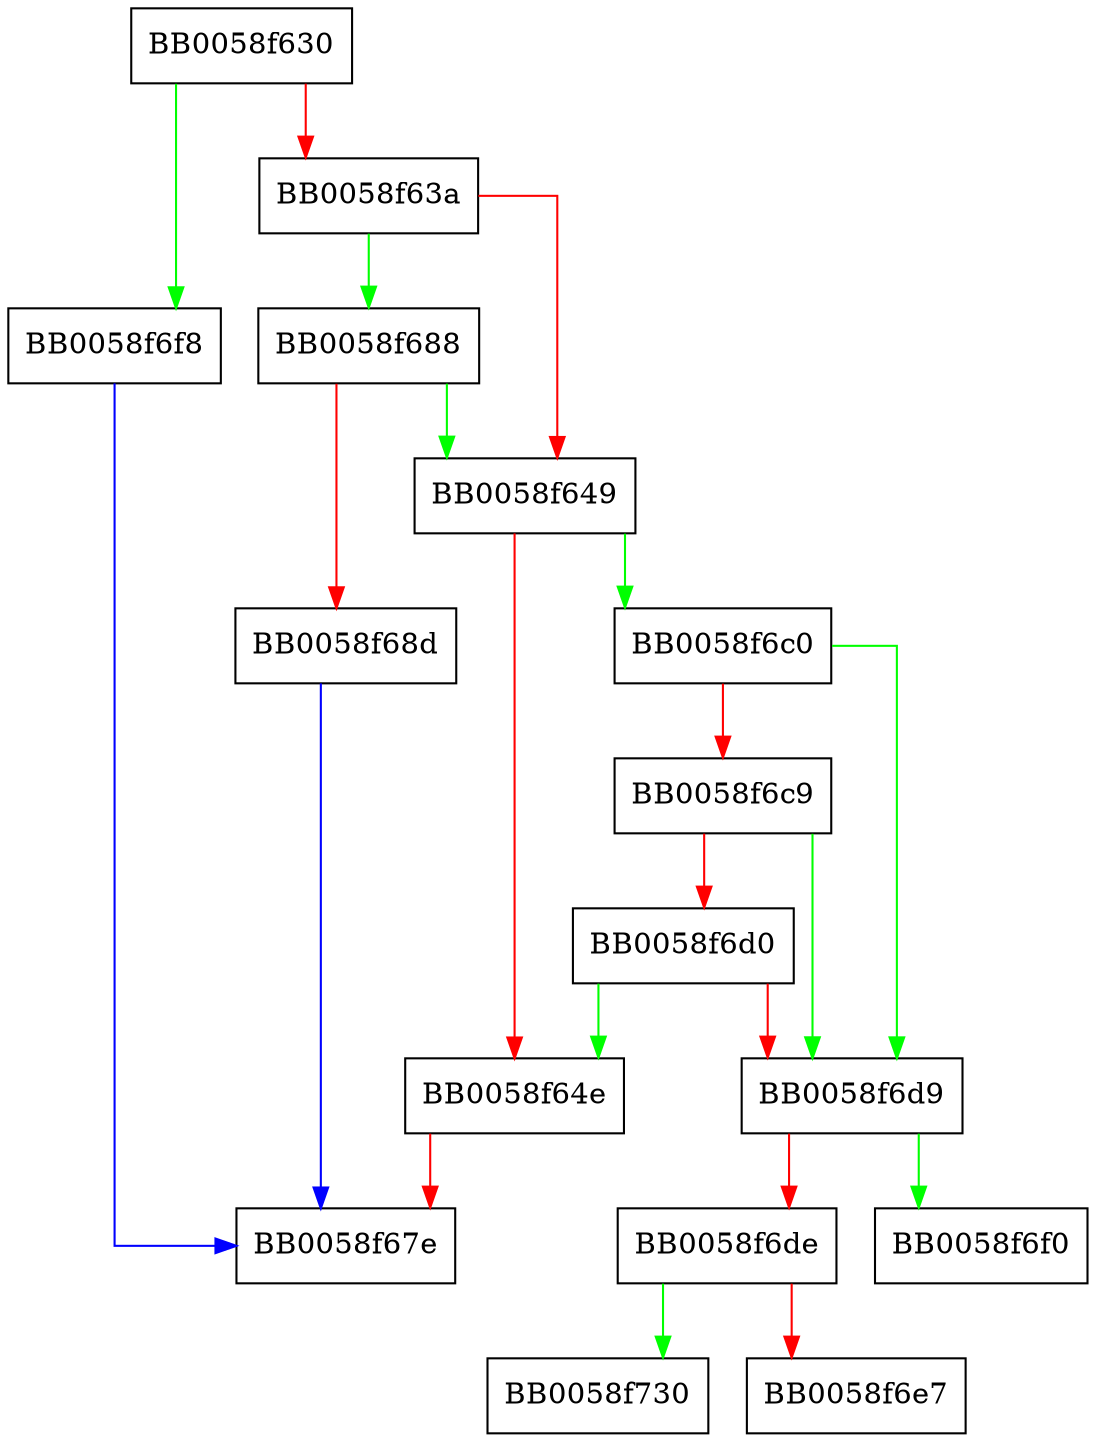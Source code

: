 digraph EC_POINT_point2oct {
  node [shape="box"];
  graph [splines=ortho];
  BB0058f630 -> BB0058f6f8 [color="green"];
  BB0058f630 -> BB0058f63a [color="red"];
  BB0058f63a -> BB0058f688 [color="green"];
  BB0058f63a -> BB0058f649 [color="red"];
  BB0058f649 -> BB0058f6c0 [color="green"];
  BB0058f649 -> BB0058f64e [color="red"];
  BB0058f64e -> BB0058f67e [color="red"];
  BB0058f688 -> BB0058f649 [color="green"];
  BB0058f688 -> BB0058f68d [color="red"];
  BB0058f68d -> BB0058f67e [color="blue"];
  BB0058f6c0 -> BB0058f6d9 [color="green"];
  BB0058f6c0 -> BB0058f6c9 [color="red"];
  BB0058f6c9 -> BB0058f6d9 [color="green"];
  BB0058f6c9 -> BB0058f6d0 [color="red"];
  BB0058f6d0 -> BB0058f64e [color="green"];
  BB0058f6d0 -> BB0058f6d9 [color="red"];
  BB0058f6d9 -> BB0058f6f0 [color="green"];
  BB0058f6d9 -> BB0058f6de [color="red"];
  BB0058f6de -> BB0058f730 [color="green"];
  BB0058f6de -> BB0058f6e7 [color="red"];
  BB0058f6f8 -> BB0058f67e [color="blue"];
}
